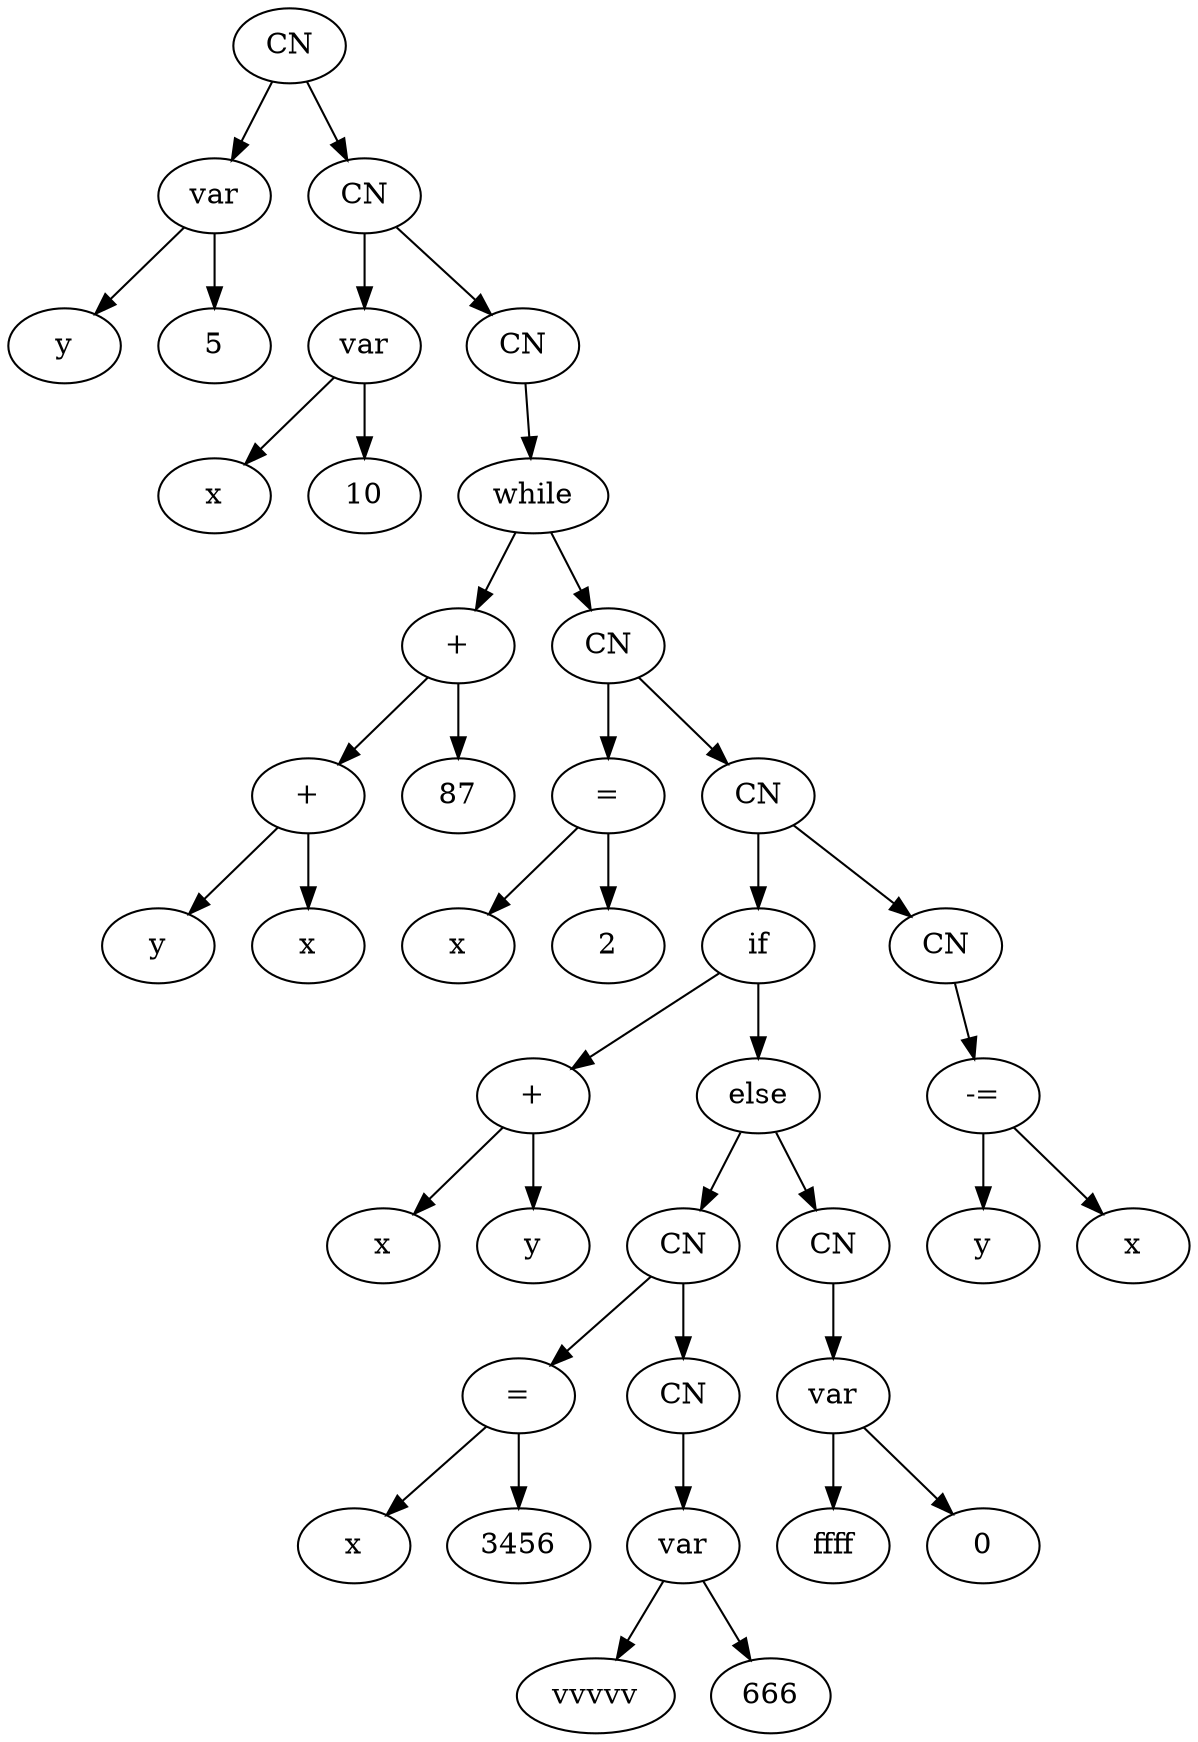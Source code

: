digraph {
	node0x559a20542650[label="CN"]
	node0x559a20541dd0[label="var"]
	node0x559a20542650 -> node0x559a20541dd0
	node0x559a20541dd0[label="var"]
	node0x559a20541d50[label="y"]
	node0x559a20541dd0 -> node0x559a20541d50
	node0x559a20541dd0[label="var"]
	node0x559a20541da0[label="5"]
	node0x559a20541dd0 -> node0x559a20541da0
	node0x559a20542650[label="CN"]
	node0x559a20542620[label="CN"]
	node0x559a20542650 -> node0x559a20542620
	node0x559a20542620[label="CN"]
	node0x559a20541e80[label="var"]
	node0x559a20542620 -> node0x559a20541e80
	node0x559a20541e80[label="var"]
	node0x559a20541e00[label="x"]
	node0x559a20541e80 -> node0x559a20541e00
	node0x559a20541e80[label="var"]
	node0x559a20541e50[label="10"]
	node0x559a20541e80 -> node0x559a20541e50
	node0x559a20542620[label="CN"]
	node0x559a205425f0[label="CN"]
	node0x559a20542620 -> node0x559a205425f0
	node0x559a205425f0[label="CN"]
	node0x559a205425c0[label="while"]
	node0x559a205425f0 -> node0x559a205425c0
	node0x559a205425c0[label="while"]
	node0x559a20541fb0[label="+"]
	node0x559a205425c0 -> node0x559a20541fb0
	node0x559a20541fb0[label="+"]
	node0x559a20541f50[label="+"]
	node0x559a20541fb0 -> node0x559a20541f50
	node0x559a20541f50[label="+"]
	node0x559a20541eb0[label="y"]
	node0x559a20541f50 -> node0x559a20541eb0
	node0x559a20541f50[label="+"]
	node0x559a20541f00[label="x"]
	node0x559a20541f50 -> node0x559a20541f00
	node0x559a20541fb0[label="+"]
	node0x559a20541f80[label="87"]
	node0x559a20541fb0 -> node0x559a20541f80
	node0x559a205425c0[label="while"]
	node0x559a20542590[label="CN"]
	node0x559a205425c0 -> node0x559a20542590
	node0x559a20542590[label="CN"]
	node0x559a20542060[label="="]
	node0x559a20542590 -> node0x559a20542060
	node0x559a20542060[label="="]
	node0x559a20541fe0[label="x"]
	node0x559a20542060 -> node0x559a20541fe0
	node0x559a20542060[label="="]
	node0x559a20542030[label="2"]
	node0x559a20542060 -> node0x559a20542030
	node0x559a20542590[label="CN"]
	node0x559a20542560[label="CN"]
	node0x559a20542590 -> node0x559a20542560
	node0x559a20542560[label="CN"]
	node0x559a20542430[label="if"]
	node0x559a20542560 -> node0x559a20542430
	node0x559a20542430[label="if"]
	node0x559a20542130[label="+"]
	node0x559a20542430 -> node0x559a20542130
	node0x559a20542130[label="+"]
	node0x559a20542090[label="x"]
	node0x559a20542130 -> node0x559a20542090
	node0x559a20542130[label="+"]
	node0x559a205420e0[label="y"]
	node0x559a20542130 -> node0x559a205420e0
	node0x559a20542430[label="if"]
	node0x559a20542400[label="else"]
	node0x559a20542430 -> node0x559a20542400
	node0x559a20542400[label="else"]
	node0x559a205422f0[label="CN"]
	node0x559a20542400 -> node0x559a205422f0
	node0x559a205422f0[label="CN"]
	node0x559a205421e0[label="="]
	node0x559a205422f0 -> node0x559a205421e0
	node0x559a205421e0[label="="]
	node0x559a20542160[label="x"]
	node0x559a205421e0 -> node0x559a20542160
	node0x559a205421e0[label="="]
	node0x559a205421b0[label="3456"]
	node0x559a205421e0 -> node0x559a205421b0
	node0x559a205422f0[label="CN"]
	node0x559a205422c0[label="CN"]
	node0x559a205422f0 -> node0x559a205422c0
	node0x559a205422c0[label="CN"]
	node0x559a20542290[label="var"]
	node0x559a205422c0 -> node0x559a20542290
	node0x559a20542290[label="var"]
	node0x559a20542210[label="vvvvv"]
	node0x559a20542290 -> node0x559a20542210
	node0x559a20542290[label="var"]
	node0x559a20542260[label="666"]
	node0x559a20542290 -> node0x559a20542260
	node0x559a20542400[label="else"]
	node0x559a205423d0[label="CN"]
	node0x559a20542400 -> node0x559a205423d0
	node0x559a205423d0[label="CN"]
	node0x559a205423a0[label="var"]
	node0x559a205423d0 -> node0x559a205423a0
	node0x559a205423a0[label="var"]
	node0x559a20542320[label="ffff"]
	node0x559a205423a0 -> node0x559a20542320
	node0x559a205423a0[label="var"]
	node0x559a20542370[label="0"]
	node0x559a205423a0 -> node0x559a20542370
	node0x559a20542560[label="CN"]
	node0x559a20542530[label="CN"]
	node0x559a20542560 -> node0x559a20542530
	node0x559a20542530[label="CN"]
	node0x559a20542500[label="-="]
	node0x559a20542530 -> node0x559a20542500
	node0x559a20542500[label="-="]
	node0x559a20542460[label="y"]
	node0x559a20542500 -> node0x559a20542460
	node0x559a20542500[label="-="]
	node0x559a205424b0[label="x"]
	node0x559a20542500 -> node0x559a205424b0
}
